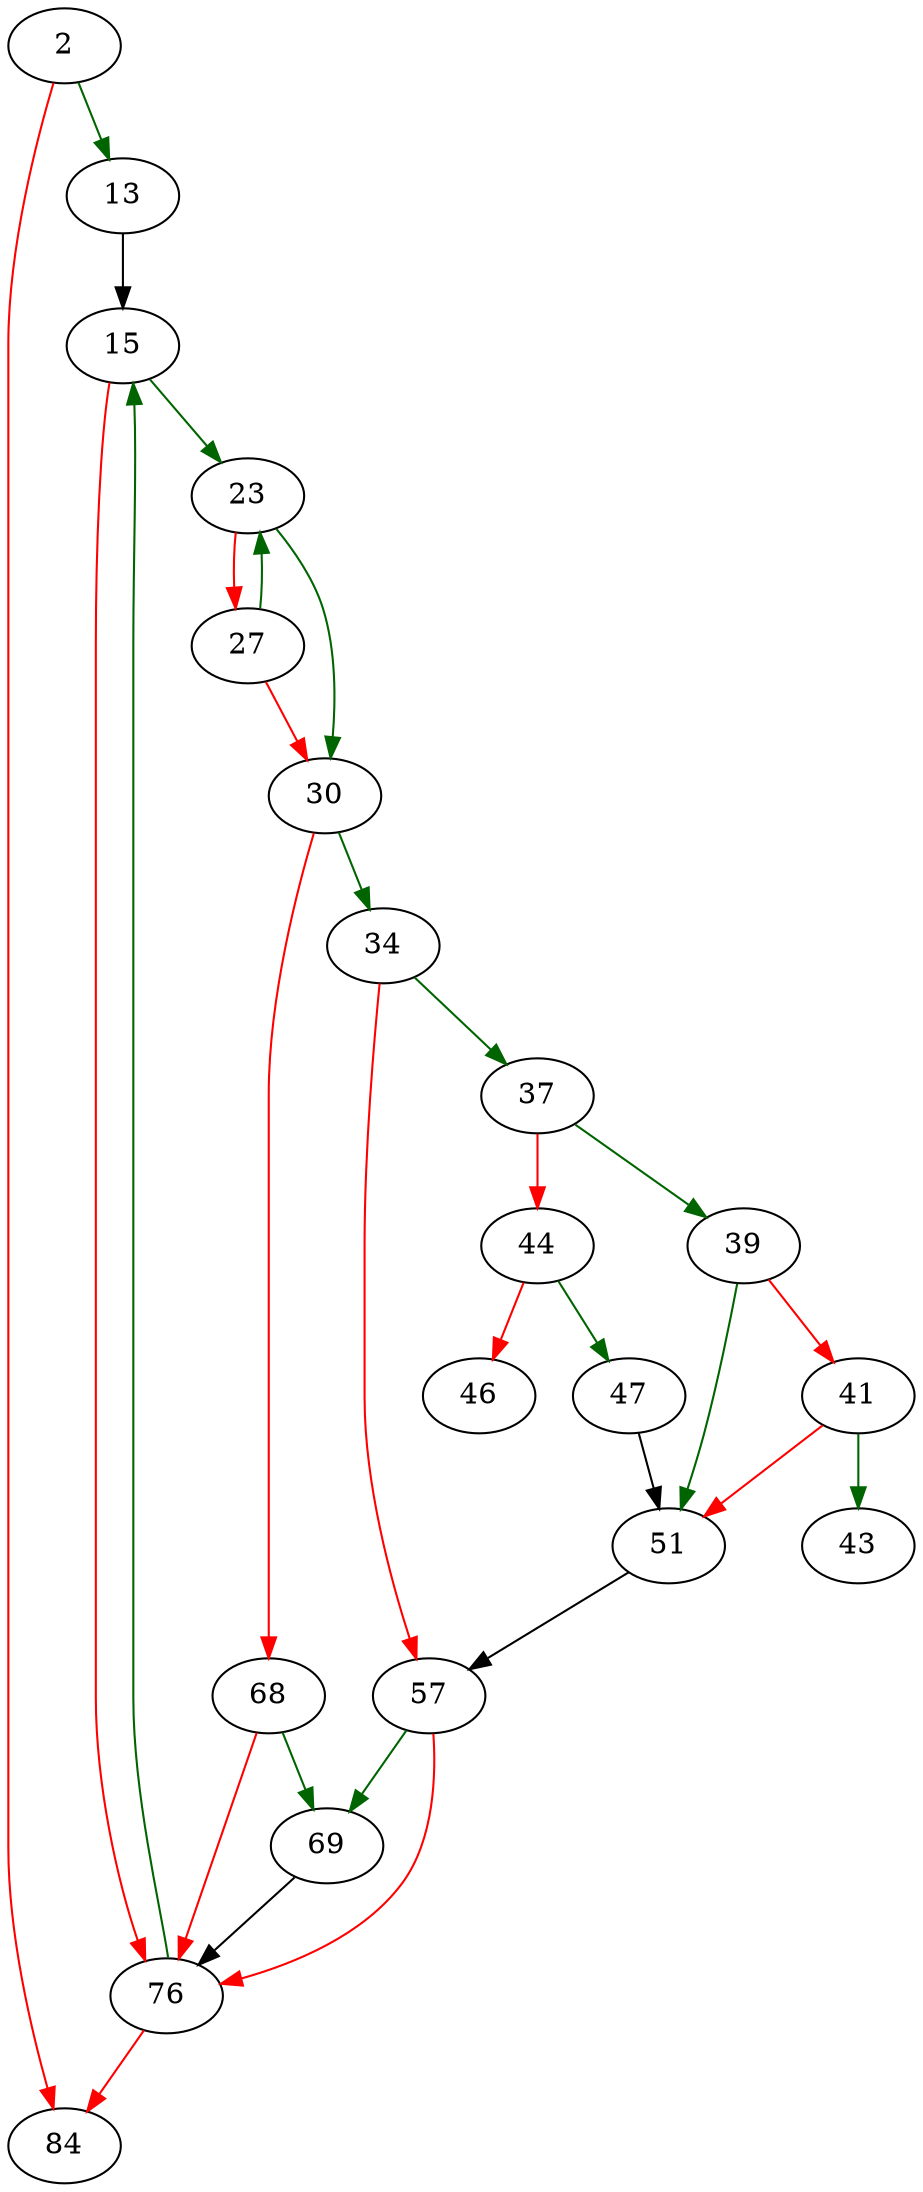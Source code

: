 strict digraph "digest_word_file" {
	// Node definitions.
	2 [entry=true];
	13;
	84;
	15;
	23;
	76;
	30;
	27;
	34;
	68;
	37;
	57;
	39;
	44;
	51;
	41;
	43;
	47;
	46;
	69;

	// Edge definitions.
	2 -> 13 [
		color=darkgreen
		cond=true
	];
	2 -> 84 [
		color=red
		cond=false
	];
	13 -> 15;
	15 -> 23 [
		color=darkgreen
		cond=true
	];
	15 -> 76 [
		color=red
		cond=false
	];
	23 -> 30 [
		color=darkgreen
		cond=true
	];
	23 -> 27 [
		color=red
		cond=false
	];
	76 -> 84 [
		color=red
		cond=false
	];
	76 -> 15 [
		color=darkgreen
		cond=true
	];
	30 -> 34 [
		color=darkgreen
		cond=true
	];
	30 -> 68 [
		color=red
		cond=false
	];
	27 -> 23 [
		color=darkgreen
		cond=true
	];
	27 -> 30 [
		color=red
		cond=false
	];
	34 -> 37 [
		color=darkgreen
		cond=true
	];
	34 -> 57 [
		color=red
		cond=false
	];
	68 -> 76 [
		color=red
		cond=false
	];
	68 -> 69 [
		color=darkgreen
		cond=true
	];
	37 -> 39 [
		color=darkgreen
		cond=true
	];
	37 -> 44 [
		color=red
		cond=false
	];
	57 -> 76 [
		color=red
		cond=false
	];
	57 -> 69 [
		color=darkgreen
		cond=true
	];
	39 -> 51 [
		color=darkgreen
		cond=true
	];
	39 -> 41 [
		color=red
		cond=false
	];
	44 -> 47 [
		color=darkgreen
		cond=true
	];
	44 -> 46 [
		color=red
		cond=false
	];
	51 -> 57;
	41 -> 51 [
		color=red
		cond=false
	];
	41 -> 43 [
		color=darkgreen
		cond=true
	];
	47 -> 51;
	69 -> 76;
}